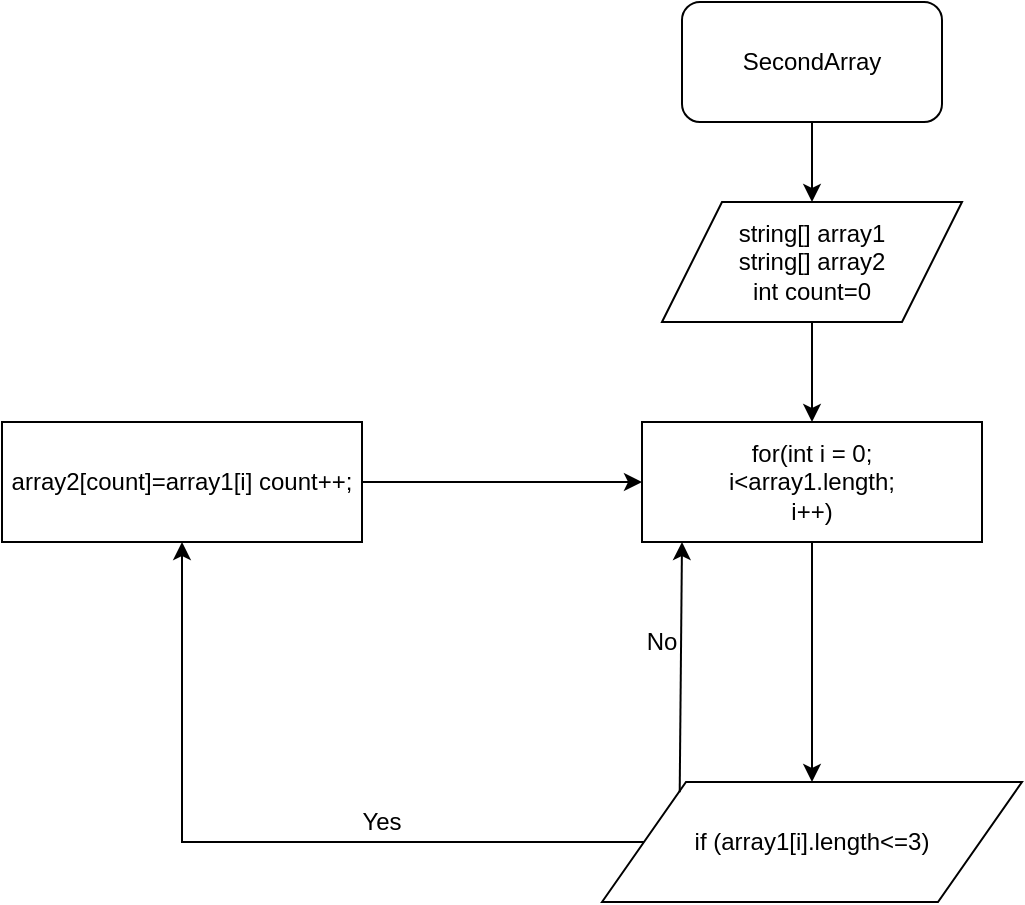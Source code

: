 <mxfile version="12.2.4" pages="1"><diagram id="CrkQNQ3S1a7FtXB3NQEa" name="Page-1"><mxGraphModel dx="1528" dy="349" grid="1" gridSize="10" guides="1" tooltips="1" connect="1" arrows="1" fold="1" page="1" pageScale="1" pageWidth="827" pageHeight="1169" math="0" shadow="0"><root><mxCell id="0"/><mxCell id="1" parent="0"/><mxCell id="5" value="" style="edgeStyle=orthogonalEdgeStyle;rounded=0;orthogonalLoop=1;jettySize=auto;html=1;" parent="1" source="2" target="3" edge="1"><mxGeometry relative="1" as="geometry"/></mxCell><mxCell id="2" value="SecondArray" style="rounded=1;whiteSpace=wrap;html=1;" parent="1" vertex="1"><mxGeometry x="320" y="30" width="130" height="60" as="geometry"/></mxCell><mxCell id="8" value="" style="edgeStyle=orthogonalEdgeStyle;rounded=0;orthogonalLoop=1;jettySize=auto;html=1;" parent="1" source="3" target="6" edge="1"><mxGeometry relative="1" as="geometry"/></mxCell><mxCell id="3" value="string[] array1&lt;br&gt;string[] array2&lt;br&gt;int count=0" style="shape=parallelogram;perimeter=parallelogramPerimeter;whiteSpace=wrap;html=1;" parent="1" vertex="1"><mxGeometry x="310" y="130" width="150" height="60" as="geometry"/></mxCell><mxCell id="9" value="" style="edgeStyle=orthogonalEdgeStyle;rounded=0;orthogonalLoop=1;jettySize=auto;html=1;" parent="1" source="6" target="7" edge="1"><mxGeometry relative="1" as="geometry"/></mxCell><mxCell id="6" value="for(int i = 0;&lt;br&gt;i&amp;lt;array1.length;&lt;br&gt;i++)" style="rounded=0;whiteSpace=wrap;html=1;" parent="1" vertex="1"><mxGeometry x="300" y="240" width="170" height="60" as="geometry"/></mxCell><mxCell id="12" value="" style="edgeStyle=orthogonalEdgeStyle;rounded=0;orthogonalLoop=1;jettySize=auto;html=1;entryX=0.5;entryY=1;entryDx=0;entryDy=0;" parent="1" source="7" target="10" edge="1"><mxGeometry relative="1" as="geometry"><mxPoint x="120" y="330" as="targetPoint"/></mxGeometry></mxCell><mxCell id="7" value="&lt;p class=&quot;MsoNormal&quot;&gt;&lt;span style=&quot;font-size: 9pt ; line-height: 107% ; font-family: &amp;#34;helvetica&amp;#34; , sans-serif&quot;&gt;if (array1[i].length&amp;lt;=3)&lt;/span&gt;&lt;span lang=&quot;EN-US&quot;&gt;&lt;/span&gt;&lt;/p&gt;" style="shape=parallelogram;perimeter=parallelogramPerimeter;whiteSpace=wrap;html=1;" parent="1" vertex="1"><mxGeometry x="280" y="420" width="210" height="60" as="geometry"/></mxCell><mxCell id="14" value="" style="edgeStyle=orthogonalEdgeStyle;rounded=0;orthogonalLoop=1;jettySize=auto;html=1;entryX=0;entryY=0.5;entryDx=0;entryDy=0;" parent="1" source="10" target="6" edge="1"><mxGeometry relative="1" as="geometry"><mxPoint x="240" y="240" as="targetPoint"/></mxGeometry></mxCell><mxCell id="10" value="array2[count]=array1[i] count++;" style="rounded=0;whiteSpace=wrap;html=1;" parent="1" vertex="1"><mxGeometry x="-20" y="240" width="180" height="60" as="geometry"/></mxCell><mxCell id="16" value="" style="endArrow=classic;html=1;exitX=0.185;exitY=0.086;exitDx=0;exitDy=0;exitPerimeter=0;" parent="1" source="7" edge="1"><mxGeometry width="50" height="50" relative="1" as="geometry"><mxPoint x="290" y="390" as="sourcePoint"/><mxPoint x="320" y="300" as="targetPoint"/><Array as="points"/></mxGeometry></mxCell><mxCell id="17" value="Yes" style="text;html=1;strokeColor=none;fillColor=none;align=center;verticalAlign=middle;whiteSpace=wrap;rounded=0;" parent="1" vertex="1"><mxGeometry x="150" y="430" width="40" height="20" as="geometry"/></mxCell><mxCell id="18" value="No" style="text;html=1;strokeColor=none;fillColor=none;align=center;verticalAlign=middle;whiteSpace=wrap;rounded=0;rotation=0;" parent="1" vertex="1"><mxGeometry x="290" y="340" width="40" height="20" as="geometry"/></mxCell></root></mxGraphModel></diagram></mxfile>